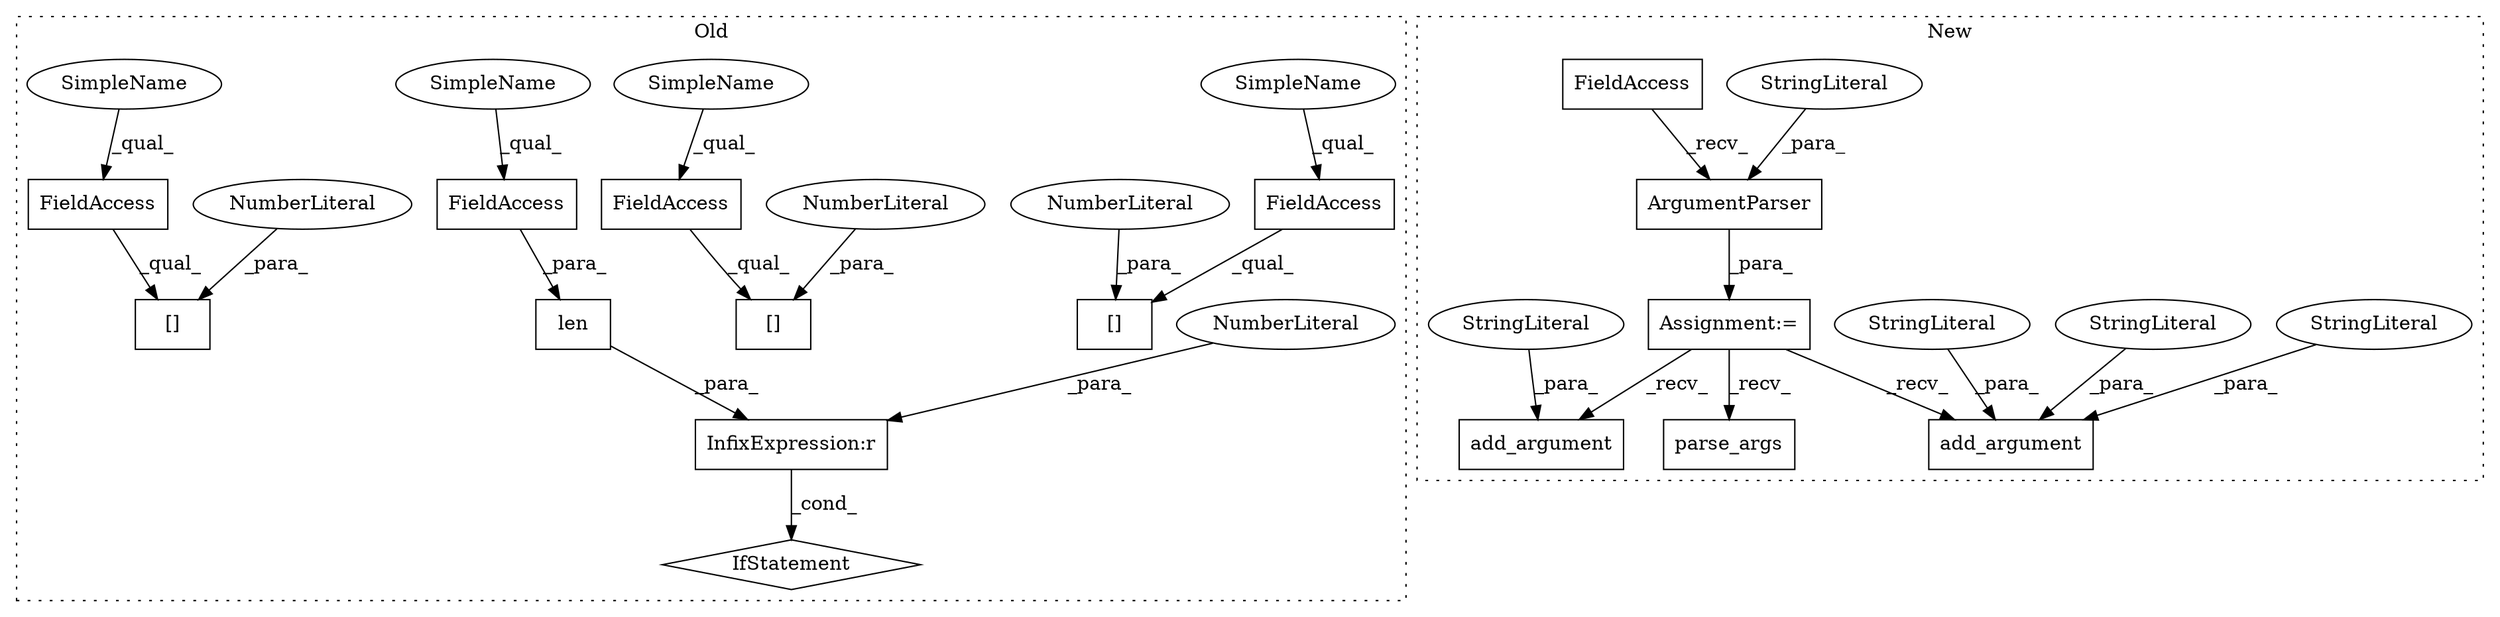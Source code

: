 digraph G {
subgraph cluster0 {
1 [label="[]" a="2" s="8621,8631" l="9,1" shape="box"];
5 [label="FieldAccess" a="22" s="8621" l="8" shape="box"];
9 [label="NumberLiteral" a="34" s="8630" l="1" shape="ellipse"];
13 [label="FieldAccess" a="22" s="8679" l="8" shape="box"];
14 [label="len" a="32" s="8675,8687" l="4,1" shape="box"];
15 [label="InfixExpression:r" a="27" s="8688" l="3" shape="box"];
16 [label="NumberLiteral" a="34" s="8691" l="1" shape="ellipse"];
17 [label="FieldAccess" a="22" s="8592" l="8" shape="box"];
18 [label="FieldAccess" a="22" s="8651" l="8" shape="box"];
19 [label="IfStatement" a="25" s="8671,8692" l="4,2" shape="diamond"];
20 [label="[]" a="2" s="8592,8602" l="9,1" shape="box"];
21 [label="NumberLiteral" a="34" s="8601" l="1" shape="ellipse"];
22 [label="[]" a="2" s="8651,8661" l="9,1" shape="box"];
23 [label="NumberLiteral" a="34" s="8660" l="1" shape="ellipse"];
26 [label="SimpleName" a="42" s="8679" l="3" shape="ellipse"];
27 [label="SimpleName" a="42" s="8592" l="3" shape="ellipse"];
28 [label="SimpleName" a="42" s="8621" l="3" shape="ellipse"];
29 [label="SimpleName" a="42" s="8651" l="3" shape="ellipse"];
label = "Old";
style="dotted";
}
subgraph cluster1 {
2 [label="add_argument" a="32" s="8981,9058" l="13,1" shape="box"];
3 [label="StringLiteral" a="45" s="9024" l="34" shape="ellipse"];
4 [label="StringLiteral" a="45" s="9013" l="10" shape="ellipse"];
6 [label="ArgumentParser" a="32" s="8806,8965" l="15,1" shape="box"];
7 [label="Assignment:=" a="7" s="8796" l="1" shape="box"];
8 [label="parse_args" a="32" s="9264,9302" l="11,1" shape="box"];
10 [label="add_argument" a="32" s="9207,9243" l="13,1" shape="box"];
11 [label="StringLiteral" a="45" s="9220" l="5" shape="ellipse"];
12 [label="StringLiteral" a="45" s="8999" l="13" shape="ellipse"];
24 [label="StringLiteral" a="45" s="8821" l="114" shape="ellipse"];
25 [label="FieldAccess" a="22" s="8797" l="8" shape="box"];
label = "New";
style="dotted";
}
3 -> 2 [label="_para_"];
4 -> 2 [label="_para_"];
5 -> 1 [label="_qual_"];
6 -> 7 [label="_para_"];
7 -> 8 [label="_recv_"];
7 -> 2 [label="_recv_"];
7 -> 10 [label="_recv_"];
9 -> 1 [label="_para_"];
11 -> 10 [label="_para_"];
12 -> 2 [label="_para_"];
13 -> 14 [label="_para_"];
14 -> 15 [label="_para_"];
15 -> 19 [label="_cond_"];
16 -> 15 [label="_para_"];
17 -> 20 [label="_qual_"];
18 -> 22 [label="_qual_"];
21 -> 20 [label="_para_"];
23 -> 22 [label="_para_"];
24 -> 6 [label="_para_"];
25 -> 6 [label="_recv_"];
26 -> 13 [label="_qual_"];
27 -> 17 [label="_qual_"];
28 -> 5 [label="_qual_"];
29 -> 18 [label="_qual_"];
}